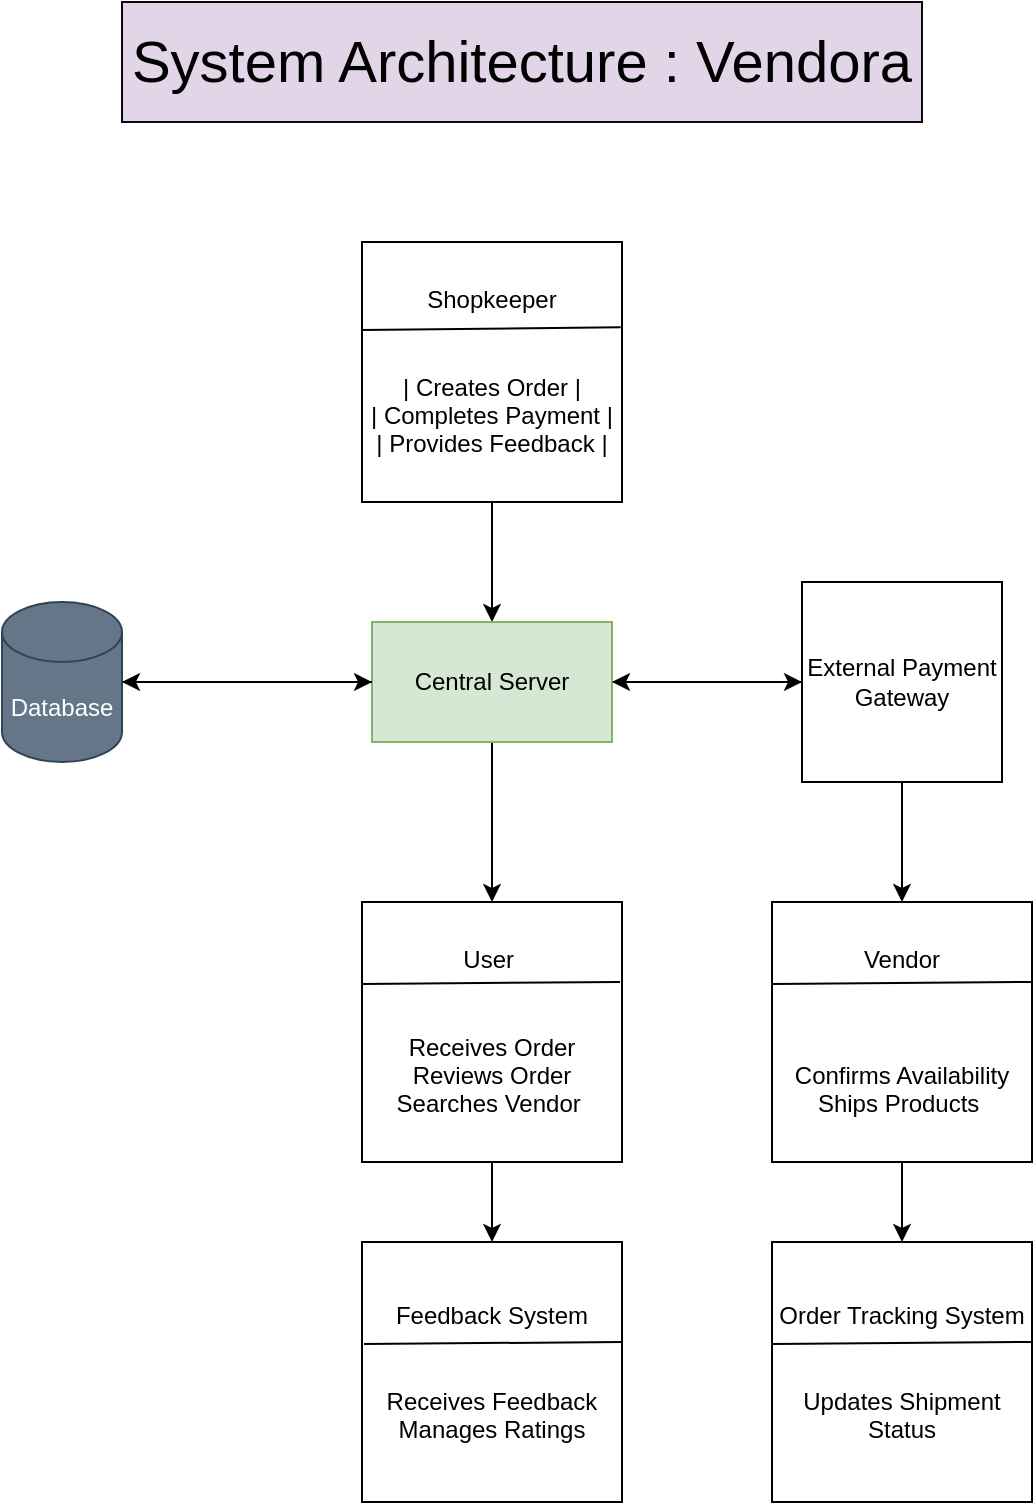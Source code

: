 <mxfile version="24.9.3">
  <diagram name="Page-1" id="osTyvXXb3VCYf8Hij1aC">
    <mxGraphModel dx="1466" dy="485" grid="1" gridSize="10" guides="1" tooltips="1" connect="1" arrows="1" fold="1" page="1" pageScale="1" pageWidth="1169" pageHeight="1654" math="0" shadow="0">
      <root>
        <mxCell id="0" />
        <mxCell id="1" parent="0" />
        <mxCell id="8LtXv3OQ9yPcg1X7DW8G-1" value="&lt;font style=&quot;font-size: 29px;&quot;&gt;System Architecture : Vendora&lt;/font&gt;" style="rounded=0;whiteSpace=wrap;html=1;fillColor=#e1d5e7;strokeColor=#0b090b;" vertex="1" parent="1">
          <mxGeometry x="210" y="40" width="400" height="60" as="geometry" />
        </mxCell>
        <mxCell id="8LtXv3OQ9yPcg1X7DW8G-6" style="edgeStyle=orthogonalEdgeStyle;rounded=0;orthogonalLoop=1;jettySize=auto;html=1;exitX=0.5;exitY=1;exitDx=0;exitDy=0;entryX=0.5;entryY=0;entryDx=0;entryDy=0;" edge="1" parent="1" source="8LtXv3OQ9yPcg1X7DW8G-2" target="8LtXv3OQ9yPcg1X7DW8G-4">
          <mxGeometry relative="1" as="geometry" />
        </mxCell>
        <mxCell id="8LtXv3OQ9yPcg1X7DW8G-2" value="Shopkeeper&lt;br&gt;&lt;br&gt;&lt;br&gt;&lt;span&gt;| Creates &lt;/span&gt;&lt;span&gt;Order        &lt;/span&gt;&lt;span&gt;|&lt;br&gt;                         &lt;/span&gt;&lt;span&gt;|  &lt;/span&gt;&lt;span&gt;Completes &lt;/span&gt;&lt;span&gt;Payment    &lt;/span&gt;&lt;span&gt;|&lt;br&gt;                         &lt;/span&gt;&lt;span&gt;|  &lt;/span&gt;&lt;span&gt;Provides &lt;/span&gt;&lt;span&gt;Feedback |&lt;/span&gt;" style="whiteSpace=wrap;html=1;aspect=fixed;" vertex="1" parent="1">
          <mxGeometry x="330" y="160" width="130" height="130" as="geometry" />
        </mxCell>
        <mxCell id="8LtXv3OQ9yPcg1X7DW8G-3" value="" style="endArrow=none;html=1;rounded=0;entryX=0.995;entryY=0.328;entryDx=0;entryDy=0;entryPerimeter=0;" edge="1" parent="1" target="8LtXv3OQ9yPcg1X7DW8G-2">
          <mxGeometry width="50" height="50" relative="1" as="geometry">
            <mxPoint x="330" y="204" as="sourcePoint" />
            <mxPoint x="430" y="230" as="targetPoint" />
            <Array as="points" />
          </mxGeometry>
        </mxCell>
        <mxCell id="8LtXv3OQ9yPcg1X7DW8G-12" style="edgeStyle=orthogonalEdgeStyle;rounded=0;orthogonalLoop=1;jettySize=auto;html=1;exitX=0.5;exitY=1;exitDx=0;exitDy=0;entryX=0.5;entryY=0;entryDx=0;entryDy=0;" edge="1" parent="1" source="8LtXv3OQ9yPcg1X7DW8G-4" target="8LtXv3OQ9yPcg1X7DW8G-10">
          <mxGeometry relative="1" as="geometry" />
        </mxCell>
        <mxCell id="8LtXv3OQ9yPcg1X7DW8G-15" style="edgeStyle=orthogonalEdgeStyle;rounded=0;orthogonalLoop=1;jettySize=auto;html=1;exitX=1;exitY=0.5;exitDx=0;exitDy=0;entryX=0;entryY=0.5;entryDx=0;entryDy=0;" edge="1" parent="1" source="8LtXv3OQ9yPcg1X7DW8G-4" target="8LtXv3OQ9yPcg1X7DW8G-14">
          <mxGeometry relative="1" as="geometry" />
        </mxCell>
        <mxCell id="8LtXv3OQ9yPcg1X7DW8G-4" value="Central Server" style="rounded=0;whiteSpace=wrap;html=1;fillColor=#d5e8d4;strokeColor=#82b366;" vertex="1" parent="1">
          <mxGeometry x="335" y="350" width="120" height="60" as="geometry" />
        </mxCell>
        <mxCell id="8LtXv3OQ9yPcg1X7DW8G-7" style="edgeStyle=orthogonalEdgeStyle;rounded=0;orthogonalLoop=1;jettySize=auto;html=1;exitX=1;exitY=0.5;exitDx=0;exitDy=0;exitPerimeter=0;entryX=0;entryY=0.5;entryDx=0;entryDy=0;" edge="1" parent="1" source="8LtXv3OQ9yPcg1X7DW8G-5" target="8LtXv3OQ9yPcg1X7DW8G-4">
          <mxGeometry relative="1" as="geometry" />
        </mxCell>
        <mxCell id="8LtXv3OQ9yPcg1X7DW8G-5" value="Database" style="shape=cylinder3;whiteSpace=wrap;html=1;boundedLbl=1;backgroundOutline=1;size=15;fillColor=#647687;fontColor=#ffffff;strokeColor=#314354;" vertex="1" parent="1">
          <mxGeometry x="150" y="340" width="60" height="80" as="geometry" />
        </mxCell>
        <mxCell id="8LtXv3OQ9yPcg1X7DW8G-23" style="edgeStyle=orthogonalEdgeStyle;rounded=0;orthogonalLoop=1;jettySize=auto;html=1;exitX=0.5;exitY=1;exitDx=0;exitDy=0;entryX=0.5;entryY=0;entryDx=0;entryDy=0;" edge="1" parent="1" source="8LtXv3OQ9yPcg1X7DW8G-10" target="8LtXv3OQ9yPcg1X7DW8G-21">
          <mxGeometry relative="1" as="geometry" />
        </mxCell>
        <mxCell id="8LtXv3OQ9yPcg1X7DW8G-10" value="User&amp;nbsp;&lt;br&gt;&lt;br&gt;&lt;br&gt;&lt;span&gt;Receives &lt;/span&gt;&lt;span&gt;Order&lt;br&gt;&lt;/span&gt;&lt;div&gt;&lt;span&gt;Reviews &lt;/span&gt;&lt;span&gt;Order&lt;br&gt;Searches Vendor&amp;nbsp;&lt;/span&gt;&lt;span&gt;&lt;/span&gt;&lt;/div&gt;" style="whiteSpace=wrap;html=1;aspect=fixed;" vertex="1" parent="1">
          <mxGeometry x="330" y="490" width="130" height="130" as="geometry" />
        </mxCell>
        <mxCell id="8LtXv3OQ9yPcg1X7DW8G-11" value="" style="endArrow=none;html=1;rounded=0;entryX=0.995;entryY=0.328;entryDx=0;entryDy=0;entryPerimeter=0;" edge="1" parent="1">
          <mxGeometry width="50" height="50" relative="1" as="geometry">
            <mxPoint x="330" y="531" as="sourcePoint" />
            <mxPoint x="459" y="530" as="targetPoint" />
            <Array as="points" />
          </mxGeometry>
        </mxCell>
        <mxCell id="8LtXv3OQ9yPcg1X7DW8G-16" style="edgeStyle=orthogonalEdgeStyle;rounded=0;orthogonalLoop=1;jettySize=auto;html=1;exitX=0;exitY=0.5;exitDx=0;exitDy=0;entryX=1;entryY=0.5;entryDx=0;entryDy=0;" edge="1" parent="1" source="8LtXv3OQ9yPcg1X7DW8G-14" target="8LtXv3OQ9yPcg1X7DW8G-4">
          <mxGeometry relative="1" as="geometry" />
        </mxCell>
        <mxCell id="8LtXv3OQ9yPcg1X7DW8G-20" style="edgeStyle=orthogonalEdgeStyle;rounded=0;orthogonalLoop=1;jettySize=auto;html=1;exitX=0.5;exitY=1;exitDx=0;exitDy=0;entryX=0.5;entryY=0;entryDx=0;entryDy=0;" edge="1" parent="1" source="8LtXv3OQ9yPcg1X7DW8G-14" target="8LtXv3OQ9yPcg1X7DW8G-18">
          <mxGeometry relative="1" as="geometry" />
        </mxCell>
        <mxCell id="8LtXv3OQ9yPcg1X7DW8G-14" value="&lt;span&gt;External &lt;/span&gt;&lt;span&gt;Payment Gateway&lt;/span&gt;" style="whiteSpace=wrap;html=1;aspect=fixed;" vertex="1" parent="1">
          <mxGeometry x="550" y="330" width="100" height="100" as="geometry" />
        </mxCell>
        <mxCell id="8LtXv3OQ9yPcg1X7DW8G-17" style="edgeStyle=orthogonalEdgeStyle;rounded=0;orthogonalLoop=1;jettySize=auto;html=1;exitX=0;exitY=0.5;exitDx=0;exitDy=0;entryX=1;entryY=0.5;entryDx=0;entryDy=0;entryPerimeter=0;" edge="1" parent="1" source="8LtXv3OQ9yPcg1X7DW8G-4" target="8LtXv3OQ9yPcg1X7DW8G-5">
          <mxGeometry relative="1" as="geometry" />
        </mxCell>
        <mxCell id="8LtXv3OQ9yPcg1X7DW8G-26" style="edgeStyle=orthogonalEdgeStyle;rounded=0;orthogonalLoop=1;jettySize=auto;html=1;exitX=0.5;exitY=1;exitDx=0;exitDy=0;entryX=0.5;entryY=0;entryDx=0;entryDy=0;" edge="1" parent="1" source="8LtXv3OQ9yPcg1X7DW8G-18" target="8LtXv3OQ9yPcg1X7DW8G-25">
          <mxGeometry relative="1" as="geometry" />
        </mxCell>
        <mxCell id="8LtXv3OQ9yPcg1X7DW8G-18" value="Vendor &lt;br&gt;&lt;br&gt;&lt;br&gt;&lt;br&gt;&lt;span&gt;Confirms &lt;/span&gt;&lt;span&gt;Availability&lt;/span&gt;&lt;span&gt;&lt;br&gt;&lt;/span&gt;&lt;div&gt;&lt;span style=&quot;background-color: initial;&quot;&gt;Ships &lt;/span&gt;&lt;span style=&quot;background-color: initial;&quot;&gt;Products&lt;/span&gt;&lt;span&gt;&amp;nbsp;&lt;/span&gt;&lt;span&gt;&lt;/span&gt;&lt;/div&gt;" style="whiteSpace=wrap;html=1;aspect=fixed;" vertex="1" parent="1">
          <mxGeometry x="535" y="490" width="130" height="130" as="geometry" />
        </mxCell>
        <mxCell id="8LtXv3OQ9yPcg1X7DW8G-19" value="" style="endArrow=none;html=1;rounded=0;entryX=0.995;entryY=0.328;entryDx=0;entryDy=0;entryPerimeter=0;" edge="1" parent="1">
          <mxGeometry width="50" height="50" relative="1" as="geometry">
            <mxPoint x="535.5" y="531" as="sourcePoint" />
            <mxPoint x="664.5" y="530" as="targetPoint" />
            <Array as="points" />
          </mxGeometry>
        </mxCell>
        <mxCell id="8LtXv3OQ9yPcg1X7DW8G-21" value="&lt;span&gt;Feedback &lt;/span&gt;&lt;span&gt;System&lt;/span&gt;&lt;br&gt;&lt;br&gt;&lt;br&gt;&lt;span&gt;Receives &lt;/span&gt;&lt;span&gt;Feedback&lt;/span&gt;&lt;span&gt;&lt;br&gt;&lt;/span&gt;&lt;div&gt;&lt;span&gt;Manages &lt;/span&gt;&lt;span&gt;Ratings&lt;/span&gt;&lt;/div&gt;" style="whiteSpace=wrap;html=1;aspect=fixed;" vertex="1" parent="1">
          <mxGeometry x="330" y="660" width="130" height="130" as="geometry" />
        </mxCell>
        <mxCell id="8LtXv3OQ9yPcg1X7DW8G-22" value="" style="endArrow=none;html=1;rounded=0;entryX=0.995;entryY=0.328;entryDx=0;entryDy=0;entryPerimeter=0;" edge="1" parent="1">
          <mxGeometry width="50" height="50" relative="1" as="geometry">
            <mxPoint x="331" y="711" as="sourcePoint" />
            <mxPoint x="460" y="710" as="targetPoint" />
            <Array as="points" />
          </mxGeometry>
        </mxCell>
        <mxCell id="8LtXv3OQ9yPcg1X7DW8G-25" value="&lt;span&gt;Order &lt;/span&gt;&lt;span&gt;Tracking&amp;nbsp;System&lt;/span&gt;&lt;br&gt;&lt;br&gt;&lt;br&gt;&lt;span&gt;Updates &lt;/span&gt;&lt;span&gt;Shipment&lt;/span&gt;&lt;span&gt;&lt;br&gt;&lt;/span&gt;&lt;div&gt;Status&lt;/div&gt;" style="whiteSpace=wrap;html=1;aspect=fixed;" vertex="1" parent="1">
          <mxGeometry x="535" y="660" width="130" height="130" as="geometry" />
        </mxCell>
        <mxCell id="8LtXv3OQ9yPcg1X7DW8G-27" value="" style="endArrow=none;html=1;rounded=0;entryX=0.995;entryY=0.328;entryDx=0;entryDy=0;entryPerimeter=0;" edge="1" parent="1">
          <mxGeometry width="50" height="50" relative="1" as="geometry">
            <mxPoint x="535.5" y="711" as="sourcePoint" />
            <mxPoint x="664.5" y="710" as="targetPoint" />
            <Array as="points" />
          </mxGeometry>
        </mxCell>
      </root>
    </mxGraphModel>
  </diagram>
</mxfile>
